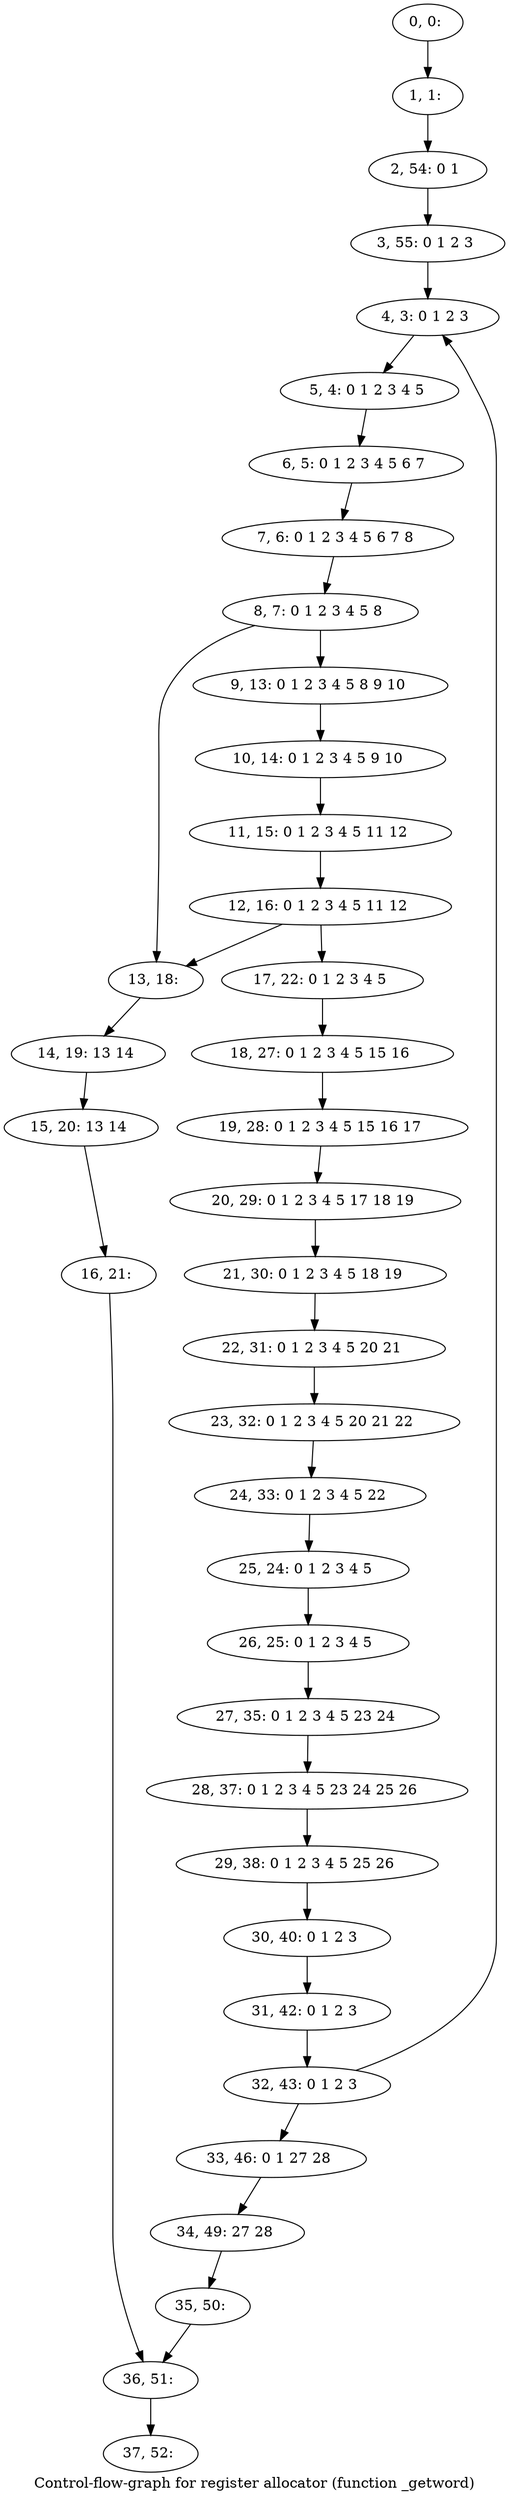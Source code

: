 digraph G {
graph [label="Control-flow-graph for register allocator (function _getword)"]
0[label="0, 0: "];
1[label="1, 1: "];
2[label="2, 54: 0 1 "];
3[label="3, 55: 0 1 2 3 "];
4[label="4, 3: 0 1 2 3 "];
5[label="5, 4: 0 1 2 3 4 5 "];
6[label="6, 5: 0 1 2 3 4 5 6 7 "];
7[label="7, 6: 0 1 2 3 4 5 6 7 8 "];
8[label="8, 7: 0 1 2 3 4 5 8 "];
9[label="9, 13: 0 1 2 3 4 5 8 9 10 "];
10[label="10, 14: 0 1 2 3 4 5 9 10 "];
11[label="11, 15: 0 1 2 3 4 5 11 12 "];
12[label="12, 16: 0 1 2 3 4 5 11 12 "];
13[label="13, 18: "];
14[label="14, 19: 13 14 "];
15[label="15, 20: 13 14 "];
16[label="16, 21: "];
17[label="17, 22: 0 1 2 3 4 5 "];
18[label="18, 27: 0 1 2 3 4 5 15 16 "];
19[label="19, 28: 0 1 2 3 4 5 15 16 17 "];
20[label="20, 29: 0 1 2 3 4 5 17 18 19 "];
21[label="21, 30: 0 1 2 3 4 5 18 19 "];
22[label="22, 31: 0 1 2 3 4 5 20 21 "];
23[label="23, 32: 0 1 2 3 4 5 20 21 22 "];
24[label="24, 33: 0 1 2 3 4 5 22 "];
25[label="25, 24: 0 1 2 3 4 5 "];
26[label="26, 25: 0 1 2 3 4 5 "];
27[label="27, 35: 0 1 2 3 4 5 23 24 "];
28[label="28, 37: 0 1 2 3 4 5 23 24 25 26 "];
29[label="29, 38: 0 1 2 3 4 5 25 26 "];
30[label="30, 40: 0 1 2 3 "];
31[label="31, 42: 0 1 2 3 "];
32[label="32, 43: 0 1 2 3 "];
33[label="33, 46: 0 1 27 28 "];
34[label="34, 49: 27 28 "];
35[label="35, 50: "];
36[label="36, 51: "];
37[label="37, 52: "];
0->1 ;
1->2 ;
2->3 ;
3->4 ;
4->5 ;
5->6 ;
6->7 ;
7->8 ;
8->9 ;
8->13 ;
9->10 ;
10->11 ;
11->12 ;
12->13 ;
12->17 ;
13->14 ;
14->15 ;
15->16 ;
16->36 ;
17->18 ;
18->19 ;
19->20 ;
20->21 ;
21->22 ;
22->23 ;
23->24 ;
24->25 ;
25->26 ;
26->27 ;
27->28 ;
28->29 ;
29->30 ;
30->31 ;
31->32 ;
32->33 ;
32->4 ;
33->34 ;
34->35 ;
35->36 ;
36->37 ;
}

